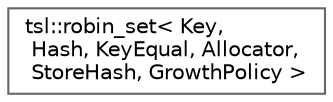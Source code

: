 digraph "Graphical Class Hierarchy"
{
 // INTERACTIVE_SVG=YES
 // LATEX_PDF_SIZE
  bgcolor="transparent";
  edge [fontname=Helvetica,fontsize=10,labelfontname=Helvetica,labelfontsize=10];
  node [fontname=Helvetica,fontsize=10,shape=box,height=0.2,width=0.4];
  rankdir="LR";
  Node0 [id="Node000000",label="tsl::robin_set\< Key,\l Hash, KeyEqual, Allocator,\l StoreHash, GrowthPolicy \>",height=0.2,width=0.4,color="grey40", fillcolor="white", style="filled",URL="$classtsl_1_1robin__set.html",tooltip=" "];
}
